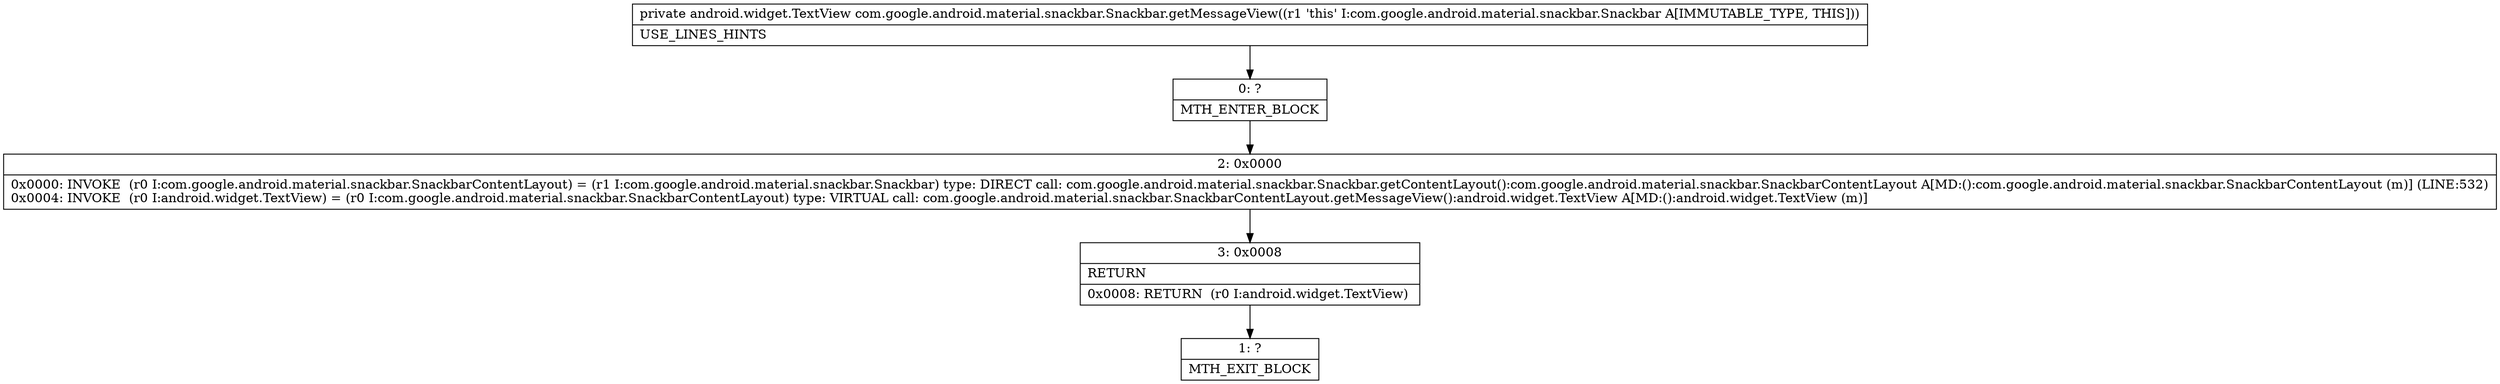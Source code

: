 digraph "CFG forcom.google.android.material.snackbar.Snackbar.getMessageView()Landroid\/widget\/TextView;" {
Node_0 [shape=record,label="{0\:\ ?|MTH_ENTER_BLOCK\l}"];
Node_2 [shape=record,label="{2\:\ 0x0000|0x0000: INVOKE  (r0 I:com.google.android.material.snackbar.SnackbarContentLayout) = (r1 I:com.google.android.material.snackbar.Snackbar) type: DIRECT call: com.google.android.material.snackbar.Snackbar.getContentLayout():com.google.android.material.snackbar.SnackbarContentLayout A[MD:():com.google.android.material.snackbar.SnackbarContentLayout (m)] (LINE:532)\l0x0004: INVOKE  (r0 I:android.widget.TextView) = (r0 I:com.google.android.material.snackbar.SnackbarContentLayout) type: VIRTUAL call: com.google.android.material.snackbar.SnackbarContentLayout.getMessageView():android.widget.TextView A[MD:():android.widget.TextView (m)]\l}"];
Node_3 [shape=record,label="{3\:\ 0x0008|RETURN\l|0x0008: RETURN  (r0 I:android.widget.TextView) \l}"];
Node_1 [shape=record,label="{1\:\ ?|MTH_EXIT_BLOCK\l}"];
MethodNode[shape=record,label="{private android.widget.TextView com.google.android.material.snackbar.Snackbar.getMessageView((r1 'this' I:com.google.android.material.snackbar.Snackbar A[IMMUTABLE_TYPE, THIS]))  | USE_LINES_HINTS\l}"];
MethodNode -> Node_0;Node_0 -> Node_2;
Node_2 -> Node_3;
Node_3 -> Node_1;
}

